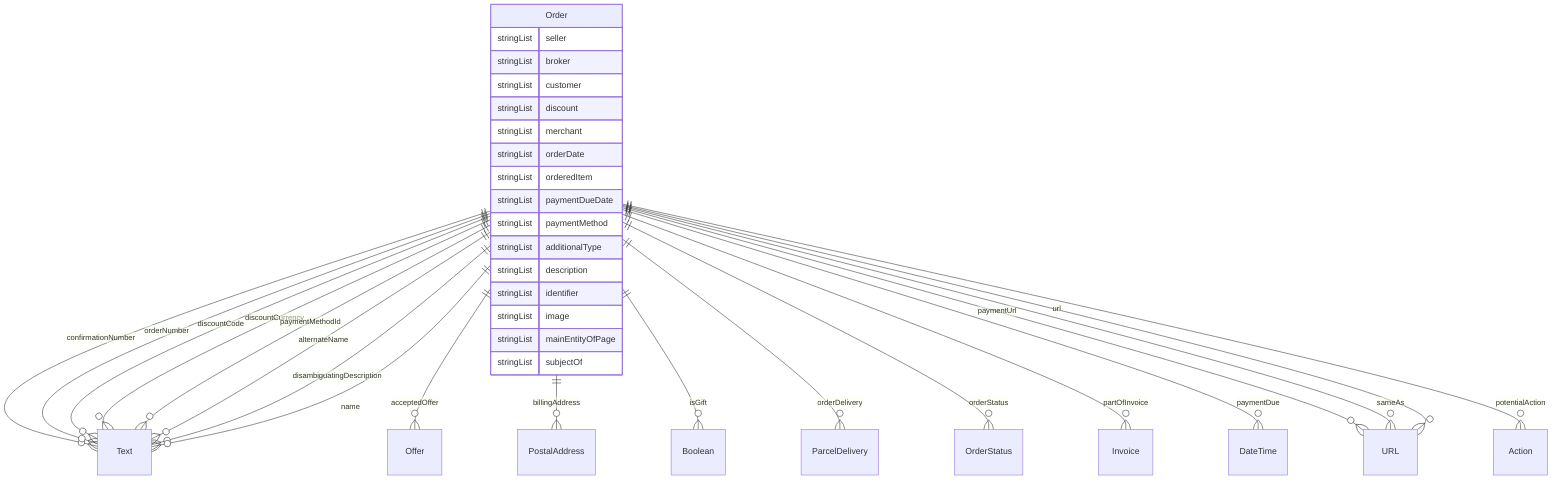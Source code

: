 erDiagram
Order {
    stringList seller  
    stringList broker  
    stringList customer  
    stringList discount  
    stringList merchant  
    stringList orderDate  
    stringList orderedItem  
    stringList paymentDueDate  
    stringList paymentMethod  
    stringList additionalType  
    stringList description  
    stringList identifier  
    stringList image  
    stringList mainEntityOfPage  
    stringList subjectOf  
}

Order ||--}o Text : "confirmationNumber"
Order ||--}o Text : "orderNumber"
Order ||--}o Offer : "acceptedOffer"
Order ||--}o PostalAddress : "billingAddress"
Order ||--}o Text : "discountCode"
Order ||--}o Text : "discountCurrency"
Order ||--}o Boolean : "isGift"
Order ||--}o ParcelDelivery : "orderDelivery"
Order ||--}o OrderStatus : "orderStatus"
Order ||--}o Invoice : "partOfInvoice"
Order ||--}o DateTime : "paymentDue"
Order ||--}o Text : "paymentMethodId"
Order ||--}o URL : "paymentUrl"
Order ||--}o Text : "alternateName"
Order ||--}o Text : "disambiguatingDescription"
Order ||--}o Text : "name"
Order ||--}o URL : "sameAs"
Order ||--}o Action : "potentialAction"
Order ||--}o URL : "url"